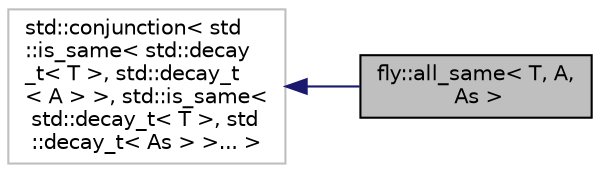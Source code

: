 digraph "fly::all_same&lt; T, A, As &gt;"
{
 // LATEX_PDF_SIZE
  edge [fontname="Helvetica",fontsize="10",labelfontname="Helvetica",labelfontsize="10"];
  node [fontname="Helvetica",fontsize="10",shape=record];
  rankdir="LR";
  Node1 [label="fly::all_same\< T, A,\l As \>",height=0.2,width=0.4,color="black", fillcolor="grey75", style="filled", fontcolor="black",tooltip=" "];
  Node2 -> Node1 [dir="back",color="midnightblue",fontsize="10",style="solid",fontname="Helvetica"];
  Node2 [label="std::conjunction\< std\l::is_same\< std::decay\l_t\< T \>, std::decay_t\l\< A \> \>, std::is_same\<\l std::decay_t\< T \>, std\l::decay_t\< As \> \>... \>",height=0.2,width=0.4,color="grey75", fillcolor="white", style="filled",tooltip=" "];
}
